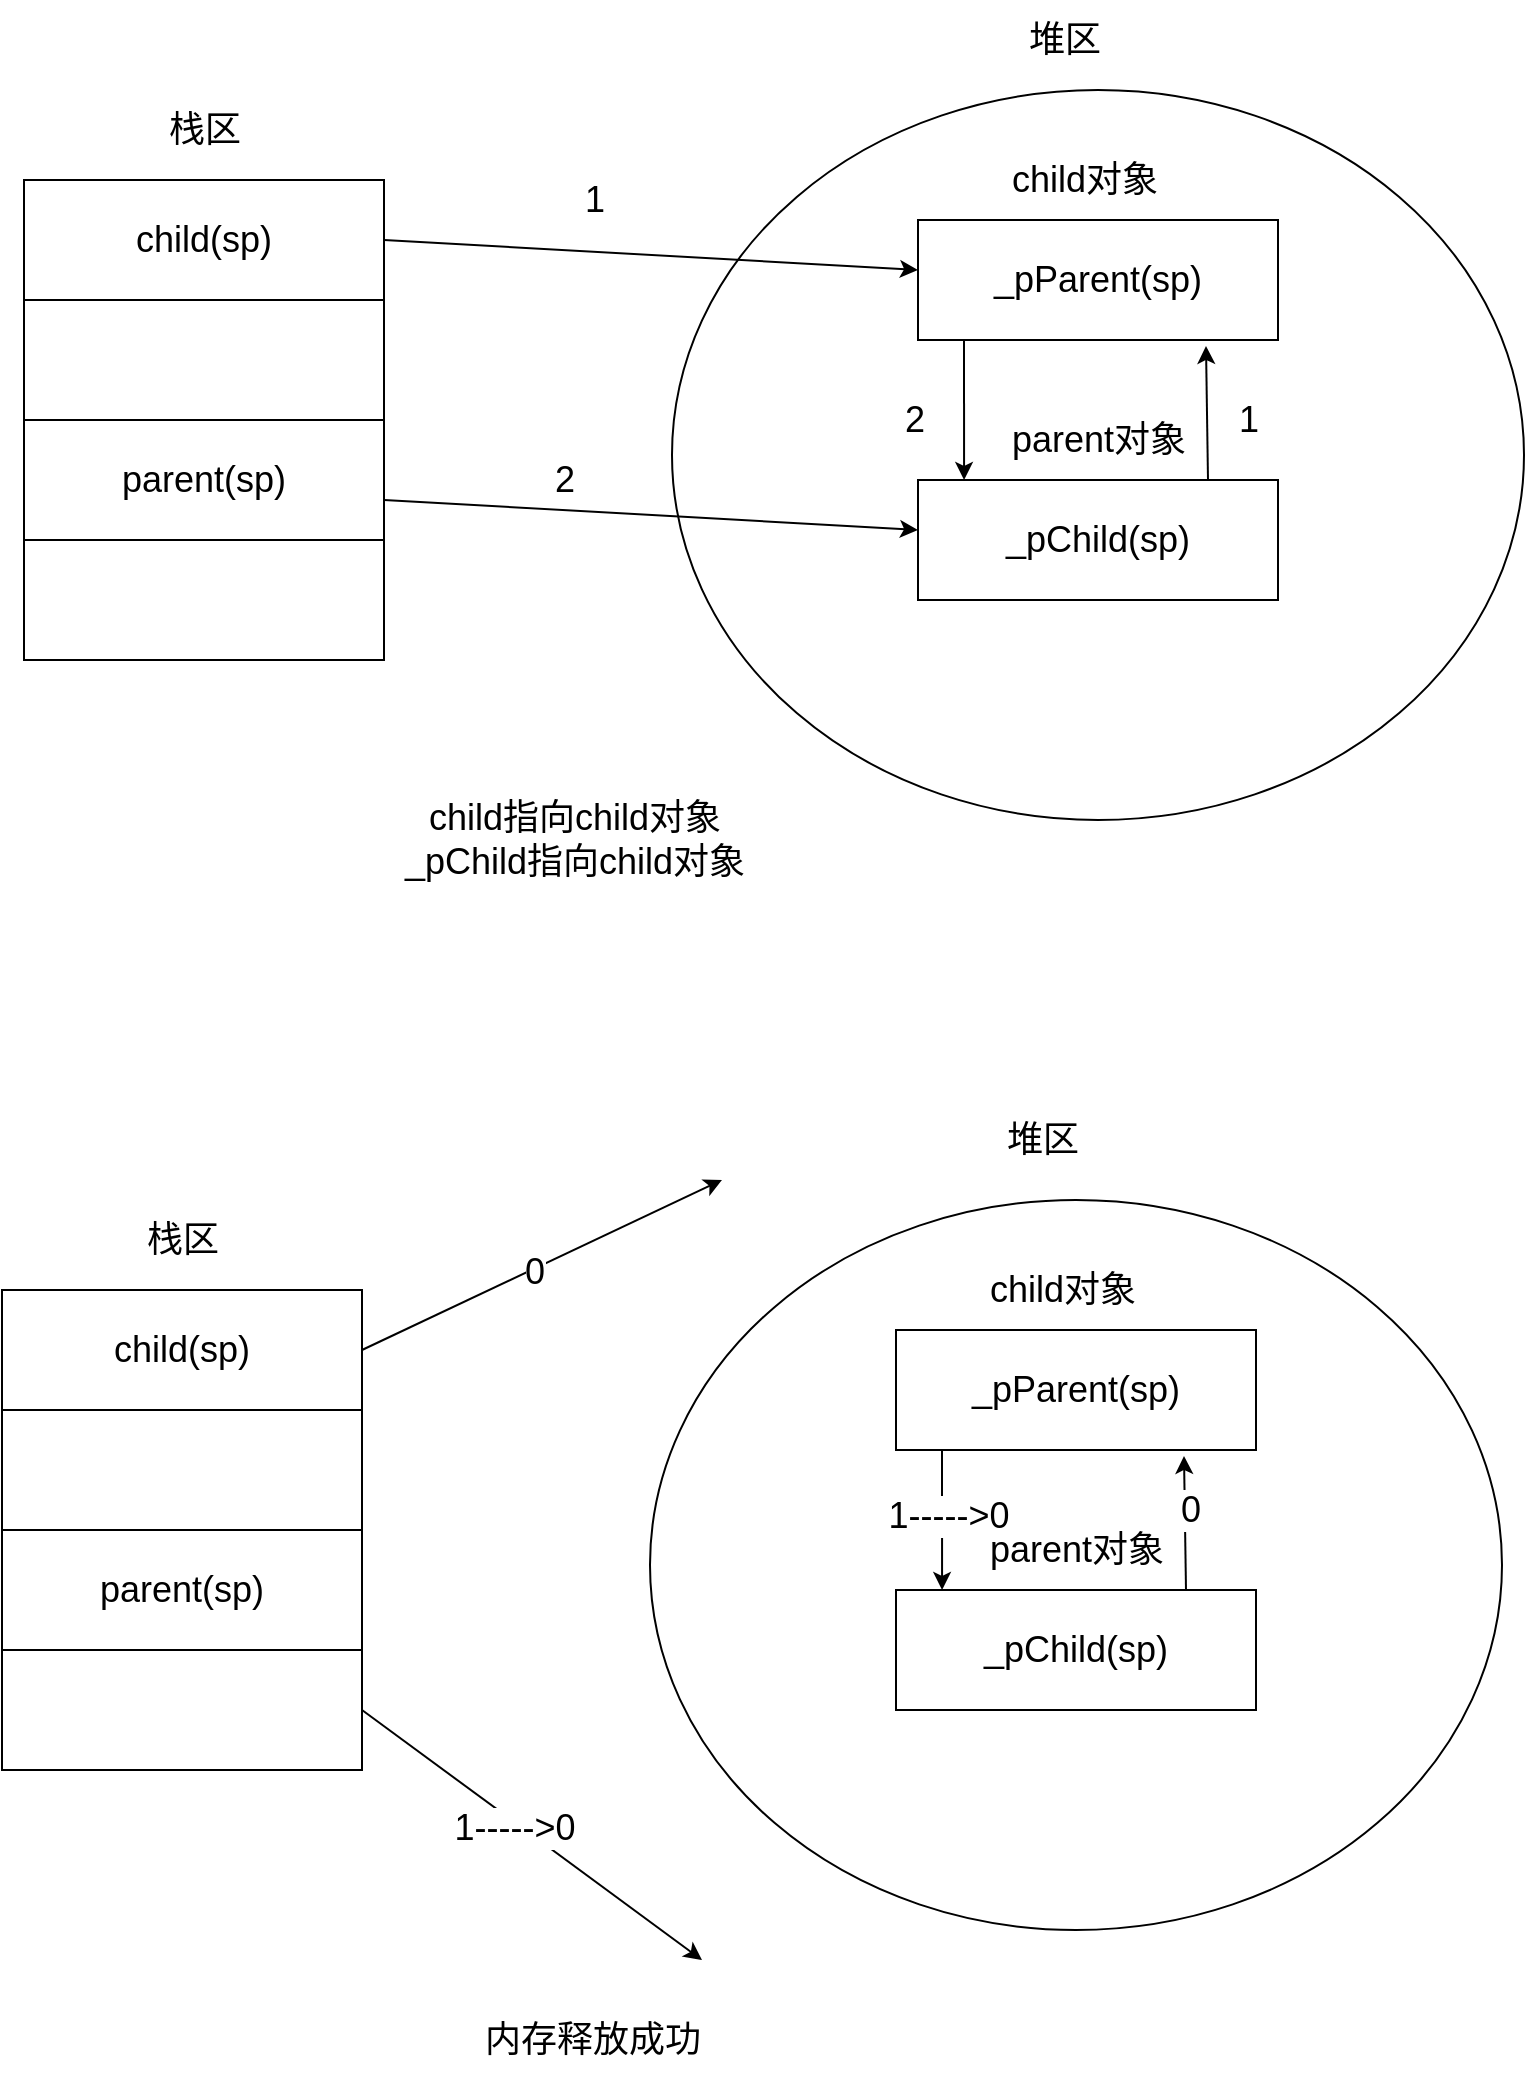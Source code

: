 <mxfile version="20.2.3" type="github">
  <diagram id="85xrUe72RkqVQ7GUlr8d" name="第 1 页">
    <mxGraphModel dx="988" dy="807" grid="1" gridSize="10" guides="1" tooltips="1" connect="1" arrows="1" fold="1" page="1" pageScale="1" pageWidth="827" pageHeight="1169" math="0" shadow="0">
      <root>
        <mxCell id="0" />
        <mxCell id="1" parent="0" />
        <mxCell id="XBY0cPpDNSYfMkYO-j9c-1" value="&lt;font style=&quot;font-size: 18px;&quot;&gt;child(sp)&lt;/font&gt;" style="rounded=0;whiteSpace=wrap;html=1;" vertex="1" parent="1">
          <mxGeometry x="50" y="170" width="180" height="60" as="geometry" />
        </mxCell>
        <mxCell id="XBY0cPpDNSYfMkYO-j9c-2" value="" style="rounded=0;whiteSpace=wrap;html=1;" vertex="1" parent="1">
          <mxGeometry x="50" y="230" width="180" height="60" as="geometry" />
        </mxCell>
        <mxCell id="XBY0cPpDNSYfMkYO-j9c-3" value="&lt;font style=&quot;font-size: 18px;&quot;&gt;parent(sp)&lt;/font&gt;" style="rounded=0;whiteSpace=wrap;html=1;" vertex="1" parent="1">
          <mxGeometry x="50" y="290" width="180" height="60" as="geometry" />
        </mxCell>
        <mxCell id="XBY0cPpDNSYfMkYO-j9c-4" value="" style="rounded=0;whiteSpace=wrap;html=1;" vertex="1" parent="1">
          <mxGeometry x="50" y="350" width="180" height="60" as="geometry" />
        </mxCell>
        <mxCell id="XBY0cPpDNSYfMkYO-j9c-5" value="&lt;font style=&quot;font-size: 18px;&quot;&gt;栈区&lt;/font&gt;" style="text;html=1;align=center;verticalAlign=middle;resizable=0;points=[];autosize=1;strokeColor=none;fillColor=none;" vertex="1" parent="1">
          <mxGeometry x="110" y="125" width="60" height="40" as="geometry" />
        </mxCell>
        <mxCell id="XBY0cPpDNSYfMkYO-j9c-6" value="" style="ellipse;whiteSpace=wrap;html=1;fontSize=18;" vertex="1" parent="1">
          <mxGeometry x="374" y="125" width="426" height="365" as="geometry" />
        </mxCell>
        <mxCell id="XBY0cPpDNSYfMkYO-j9c-7" value="&lt;font style=&quot;font-size: 18px;&quot;&gt;_pParent(sp)&lt;/font&gt;" style="rounded=0;whiteSpace=wrap;html=1;" vertex="1" parent="1">
          <mxGeometry x="497" y="190" width="180" height="60" as="geometry" />
        </mxCell>
        <mxCell id="XBY0cPpDNSYfMkYO-j9c-8" value="堆区" style="text;html=1;align=center;verticalAlign=middle;resizable=0;points=[];autosize=1;strokeColor=none;fillColor=none;fontSize=18;" vertex="1" parent="1">
          <mxGeometry x="540" y="80" width="60" height="40" as="geometry" />
        </mxCell>
        <mxCell id="XBY0cPpDNSYfMkYO-j9c-9" value="&lt;font style=&quot;font-size: 18px;&quot;&gt;_pChild(sp)&lt;/font&gt;" style="rounded=0;whiteSpace=wrap;html=1;" vertex="1" parent="1">
          <mxGeometry x="497" y="320" width="180" height="60" as="geometry" />
        </mxCell>
        <mxCell id="XBY0cPpDNSYfMkYO-j9c-10" value="child对象" style="text;html=1;align=center;verticalAlign=middle;resizable=0;points=[];autosize=1;strokeColor=none;fillColor=none;fontSize=18;" vertex="1" parent="1">
          <mxGeometry x="530" y="150" width="100" height="40" as="geometry" />
        </mxCell>
        <mxCell id="XBY0cPpDNSYfMkYO-j9c-11" value="parent对象" style="text;html=1;align=center;verticalAlign=middle;resizable=0;points=[];autosize=1;strokeColor=none;fillColor=none;fontSize=18;" vertex="1" parent="1">
          <mxGeometry x="532" y="280" width="110" height="40" as="geometry" />
        </mxCell>
        <mxCell id="XBY0cPpDNSYfMkYO-j9c-12" value="" style="endArrow=classic;html=1;rounded=0;fontSize=18;" edge="1" parent="1" target="XBY0cPpDNSYfMkYO-j9c-7">
          <mxGeometry width="50" height="50" relative="1" as="geometry">
            <mxPoint x="230" y="200" as="sourcePoint" />
            <mxPoint x="280" y="150" as="targetPoint" />
          </mxGeometry>
        </mxCell>
        <mxCell id="XBY0cPpDNSYfMkYO-j9c-13" value="" style="endArrow=classic;html=1;rounded=0;fontSize=18;" edge="1" parent="1">
          <mxGeometry width="50" height="50" relative="1" as="geometry">
            <mxPoint x="230" y="330" as="sourcePoint" />
            <mxPoint x="497" y="344.958" as="targetPoint" />
          </mxGeometry>
        </mxCell>
        <mxCell id="XBY0cPpDNSYfMkYO-j9c-14" value="" style="endArrow=classic;html=1;rounded=0;fontSize=18;entryX=0.128;entryY=0;entryDx=0;entryDy=0;entryPerimeter=0;" edge="1" parent="1" target="XBY0cPpDNSYfMkYO-j9c-9">
          <mxGeometry width="50" height="50" relative="1" as="geometry">
            <mxPoint x="520" y="250" as="sourcePoint" />
            <mxPoint x="570" y="200" as="targetPoint" />
          </mxGeometry>
        </mxCell>
        <mxCell id="XBY0cPpDNSYfMkYO-j9c-15" value="" style="endArrow=classic;html=1;rounded=0;fontSize=18;entryX=0.8;entryY=1.05;entryDx=0;entryDy=0;entryPerimeter=0;" edge="1" parent="1" target="XBY0cPpDNSYfMkYO-j9c-7">
          <mxGeometry width="50" height="50" relative="1" as="geometry">
            <mxPoint x="642" y="320" as="sourcePoint" />
            <mxPoint x="692" y="270" as="targetPoint" />
          </mxGeometry>
        </mxCell>
        <mxCell id="XBY0cPpDNSYfMkYO-j9c-16" value="child指向child对象&lt;br&gt;_pChild指向child对象" style="text;html=1;align=center;verticalAlign=middle;resizable=0;points=[];autosize=1;strokeColor=none;fillColor=none;fontSize=18;" vertex="1" parent="1">
          <mxGeometry x="230" y="470" width="190" height="60" as="geometry" />
        </mxCell>
        <mxCell id="XBY0cPpDNSYfMkYO-j9c-17" value="1" style="text;html=1;align=center;verticalAlign=middle;resizable=0;points=[];autosize=1;strokeColor=none;fillColor=none;fontSize=18;" vertex="1" parent="1">
          <mxGeometry x="320" y="160" width="30" height="40" as="geometry" />
        </mxCell>
        <mxCell id="XBY0cPpDNSYfMkYO-j9c-18" value="2" style="text;html=1;align=center;verticalAlign=middle;resizable=0;points=[];autosize=1;strokeColor=none;fillColor=none;fontSize=18;" vertex="1" parent="1">
          <mxGeometry x="305" y="300" width="30" height="40" as="geometry" />
        </mxCell>
        <mxCell id="XBY0cPpDNSYfMkYO-j9c-19" value="2" style="text;html=1;align=center;verticalAlign=middle;resizable=0;points=[];autosize=1;strokeColor=none;fillColor=none;fontSize=18;" vertex="1" parent="1">
          <mxGeometry x="480" y="270" width="30" height="40" as="geometry" />
        </mxCell>
        <mxCell id="XBY0cPpDNSYfMkYO-j9c-20" value="1" style="text;html=1;align=center;verticalAlign=middle;resizable=0;points=[];autosize=1;strokeColor=none;fillColor=none;fontSize=18;" vertex="1" parent="1">
          <mxGeometry x="647" y="270" width="30" height="40" as="geometry" />
        </mxCell>
        <mxCell id="XBY0cPpDNSYfMkYO-j9c-21" value="&lt;font style=&quot;font-size: 18px;&quot;&gt;child(sp)&lt;/font&gt;" style="rounded=0;whiteSpace=wrap;html=1;" vertex="1" parent="1">
          <mxGeometry x="39" y="725" width="180" height="60" as="geometry" />
        </mxCell>
        <mxCell id="XBY0cPpDNSYfMkYO-j9c-22" value="" style="rounded=0;whiteSpace=wrap;html=1;" vertex="1" parent="1">
          <mxGeometry x="39" y="785" width="180" height="60" as="geometry" />
        </mxCell>
        <mxCell id="XBY0cPpDNSYfMkYO-j9c-23" value="&lt;font style=&quot;font-size: 18px;&quot;&gt;parent(sp)&lt;/font&gt;" style="rounded=0;whiteSpace=wrap;html=1;" vertex="1" parent="1">
          <mxGeometry x="39" y="845" width="180" height="60" as="geometry" />
        </mxCell>
        <mxCell id="XBY0cPpDNSYfMkYO-j9c-24" value="" style="rounded=0;whiteSpace=wrap;html=1;" vertex="1" parent="1">
          <mxGeometry x="39" y="905" width="180" height="60" as="geometry" />
        </mxCell>
        <mxCell id="XBY0cPpDNSYfMkYO-j9c-25" value="&lt;font style=&quot;font-size: 18px;&quot;&gt;栈区&lt;/font&gt;" style="text;html=1;align=center;verticalAlign=middle;resizable=0;points=[];autosize=1;strokeColor=none;fillColor=none;" vertex="1" parent="1">
          <mxGeometry x="99" y="680" width="60" height="40" as="geometry" />
        </mxCell>
        <mxCell id="XBY0cPpDNSYfMkYO-j9c-26" value="" style="ellipse;whiteSpace=wrap;html=1;fontSize=18;" vertex="1" parent="1">
          <mxGeometry x="363" y="680" width="426" height="365" as="geometry" />
        </mxCell>
        <mxCell id="XBY0cPpDNSYfMkYO-j9c-27" value="&lt;font style=&quot;font-size: 18px;&quot;&gt;_pParent(sp)&lt;/font&gt;" style="rounded=0;whiteSpace=wrap;html=1;" vertex="1" parent="1">
          <mxGeometry x="486" y="745" width="180" height="60" as="geometry" />
        </mxCell>
        <mxCell id="XBY0cPpDNSYfMkYO-j9c-28" value="&lt;font style=&quot;font-size: 18px;&quot;&gt;_pChild(sp)&lt;/font&gt;" style="rounded=0;whiteSpace=wrap;html=1;" vertex="1" parent="1">
          <mxGeometry x="486" y="875" width="180" height="60" as="geometry" />
        </mxCell>
        <mxCell id="XBY0cPpDNSYfMkYO-j9c-29" value="child对象" style="text;html=1;align=center;verticalAlign=middle;resizable=0;points=[];autosize=1;strokeColor=none;fillColor=none;fontSize=18;" vertex="1" parent="1">
          <mxGeometry x="519" y="705" width="100" height="40" as="geometry" />
        </mxCell>
        <mxCell id="XBY0cPpDNSYfMkYO-j9c-30" value="parent对象" style="text;html=1;align=center;verticalAlign=middle;resizable=0;points=[];autosize=1;strokeColor=none;fillColor=none;fontSize=18;" vertex="1" parent="1">
          <mxGeometry x="521" y="835" width="110" height="40" as="geometry" />
        </mxCell>
        <mxCell id="XBY0cPpDNSYfMkYO-j9c-31" value="" style="endArrow=classic;html=1;rounded=0;fontSize=18;" edge="1" parent="1">
          <mxGeometry width="50" height="50" relative="1" as="geometry">
            <mxPoint x="219" y="755" as="sourcePoint" />
            <mxPoint x="399" y="670" as="targetPoint" />
          </mxGeometry>
        </mxCell>
        <mxCell id="XBY0cPpDNSYfMkYO-j9c-32" value="0" style="edgeLabel;html=1;align=center;verticalAlign=middle;resizable=0;points=[];fontSize=18;" vertex="1" connectable="0" parent="XBY0cPpDNSYfMkYO-j9c-31">
          <mxGeometry x="-0.049" y="-1" relative="1" as="geometry">
            <mxPoint as="offset" />
          </mxGeometry>
        </mxCell>
        <mxCell id="XBY0cPpDNSYfMkYO-j9c-33" value="" style="endArrow=classic;html=1;rounded=0;fontSize=18;" edge="1" parent="1">
          <mxGeometry width="50" height="50" relative="1" as="geometry">
            <mxPoint x="219" y="935" as="sourcePoint" />
            <mxPoint x="389" y="1060" as="targetPoint" />
          </mxGeometry>
        </mxCell>
        <mxCell id="XBY0cPpDNSYfMkYO-j9c-34" value="1-----&amp;gt;0" style="edgeLabel;html=1;align=center;verticalAlign=middle;resizable=0;points=[];fontSize=18;" vertex="1" connectable="0" parent="XBY0cPpDNSYfMkYO-j9c-33">
          <mxGeometry x="-0.099" y="-3" relative="1" as="geometry">
            <mxPoint x="1" as="offset" />
          </mxGeometry>
        </mxCell>
        <mxCell id="XBY0cPpDNSYfMkYO-j9c-35" value="" style="endArrow=classic;html=1;rounded=0;fontSize=18;entryX=0.128;entryY=0;entryDx=0;entryDy=0;entryPerimeter=0;" edge="1" parent="1" target="XBY0cPpDNSYfMkYO-j9c-28">
          <mxGeometry width="50" height="50" relative="1" as="geometry">
            <mxPoint x="509" y="805" as="sourcePoint" />
            <mxPoint x="559" y="755" as="targetPoint" />
          </mxGeometry>
        </mxCell>
        <mxCell id="XBY0cPpDNSYfMkYO-j9c-36" value="1-----&amp;gt;0" style="edgeLabel;html=1;align=center;verticalAlign=middle;resizable=0;points=[];fontSize=18;" vertex="1" connectable="0" parent="XBY0cPpDNSYfMkYO-j9c-35">
          <mxGeometry x="-0.071" y="3" relative="1" as="geometry">
            <mxPoint as="offset" />
          </mxGeometry>
        </mxCell>
        <mxCell id="XBY0cPpDNSYfMkYO-j9c-37" value="" style="endArrow=classic;html=1;rounded=0;fontSize=18;entryX=0.8;entryY=1.05;entryDx=0;entryDy=0;entryPerimeter=0;" edge="1" parent="1" target="XBY0cPpDNSYfMkYO-j9c-27">
          <mxGeometry width="50" height="50" relative="1" as="geometry">
            <mxPoint x="631" y="875" as="sourcePoint" />
            <mxPoint x="681" y="825" as="targetPoint" />
          </mxGeometry>
        </mxCell>
        <mxCell id="XBY0cPpDNSYfMkYO-j9c-38" value="0" style="edgeLabel;html=1;align=center;verticalAlign=middle;resizable=0;points=[];fontSize=18;" vertex="1" connectable="0" parent="XBY0cPpDNSYfMkYO-j9c-37">
          <mxGeometry x="0.208" y="-2" relative="1" as="geometry">
            <mxPoint as="offset" />
          </mxGeometry>
        </mxCell>
        <mxCell id="XBY0cPpDNSYfMkYO-j9c-39" value="内存释放成功" style="text;html=1;align=center;verticalAlign=middle;resizable=0;points=[];autosize=1;strokeColor=none;fillColor=none;fontSize=18;" vertex="1" parent="1">
          <mxGeometry x="269" y="1080" width="130" height="40" as="geometry" />
        </mxCell>
        <mxCell id="XBY0cPpDNSYfMkYO-j9c-40" value="堆区" style="text;html=1;align=center;verticalAlign=middle;resizable=0;points=[];autosize=1;strokeColor=none;fillColor=none;fontSize=18;" vertex="1" parent="1">
          <mxGeometry x="529" y="630" width="60" height="40" as="geometry" />
        </mxCell>
      </root>
    </mxGraphModel>
  </diagram>
</mxfile>
